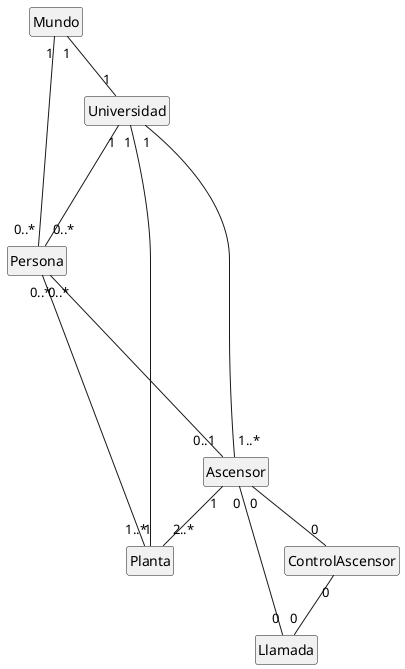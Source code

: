 @startuml DdC_2Iteracion

hide circle
hide empty members



class Mundo{}
class Universidad{}
class Persona{}
class Ascensor{}
class Planta{}
class ControlAscensor{}
class Llamada{}

Mundo "1" -- "0..*" Persona
Mundo "1" -- "1" Universidad

Universidad "1" -- "1..*" Planta
Universidad "1" -- "0..*" Persona
Universidad "1" ------ "1..*" Ascensor

Persona "0..*" -- "0..1" Ascensor
Ascensor "1" -- "2..*" Planta
Ascensor "0" -- "0" ControlAscensor


Persona "0..*" -- "1" Planta

ControlAscensor "0" -- "0"Llamada

Llamada "0"-- "0"Ascensor
@enduml